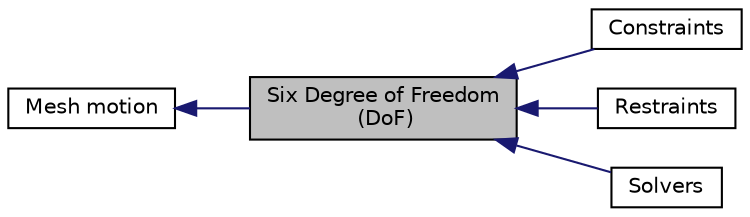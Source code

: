 digraph "Six Degree of Freedom (DoF)"
{
  bgcolor="transparent";
  edge [fontname="Helvetica",fontsize="10",labelfontname="Helvetica",labelfontsize="10"];
  node [fontname="Helvetica",fontsize="10",shape=record];
  rankdir=LR;
  Node3 [label="Constraints",height=0.2,width=0.4,color="black",URL="$group__grpSixDoFRigidBodyConstraints.html"];
  Node0 [label="Six Degree of Freedom\l (DoF)",height=0.2,width=0.4,color="black", fillcolor="grey75", style="filled" fontcolor="black"];
  Node4 [label="Restraints",height=0.2,width=0.4,color="black",URL="$group__grpSixDoFRigidBodyRestraints.html"];
  Node2 [label="Solvers",height=0.2,width=0.4,color="black",URL="$group__grpSixDoFRigidBodySolvers.html"];
  Node1 [label="Mesh motion",height=0.2,width=0.4,color="black",URL="$group__grpMeshMotion.html"];
  Node1->Node0 [shape=plaintext, color="midnightblue", dir="back", style="solid"];
  Node0->Node2 [shape=plaintext, color="midnightblue", dir="back", style="solid"];
  Node0->Node3 [shape=plaintext, color="midnightblue", dir="back", style="solid"];
  Node0->Node4 [shape=plaintext, color="midnightblue", dir="back", style="solid"];
}
